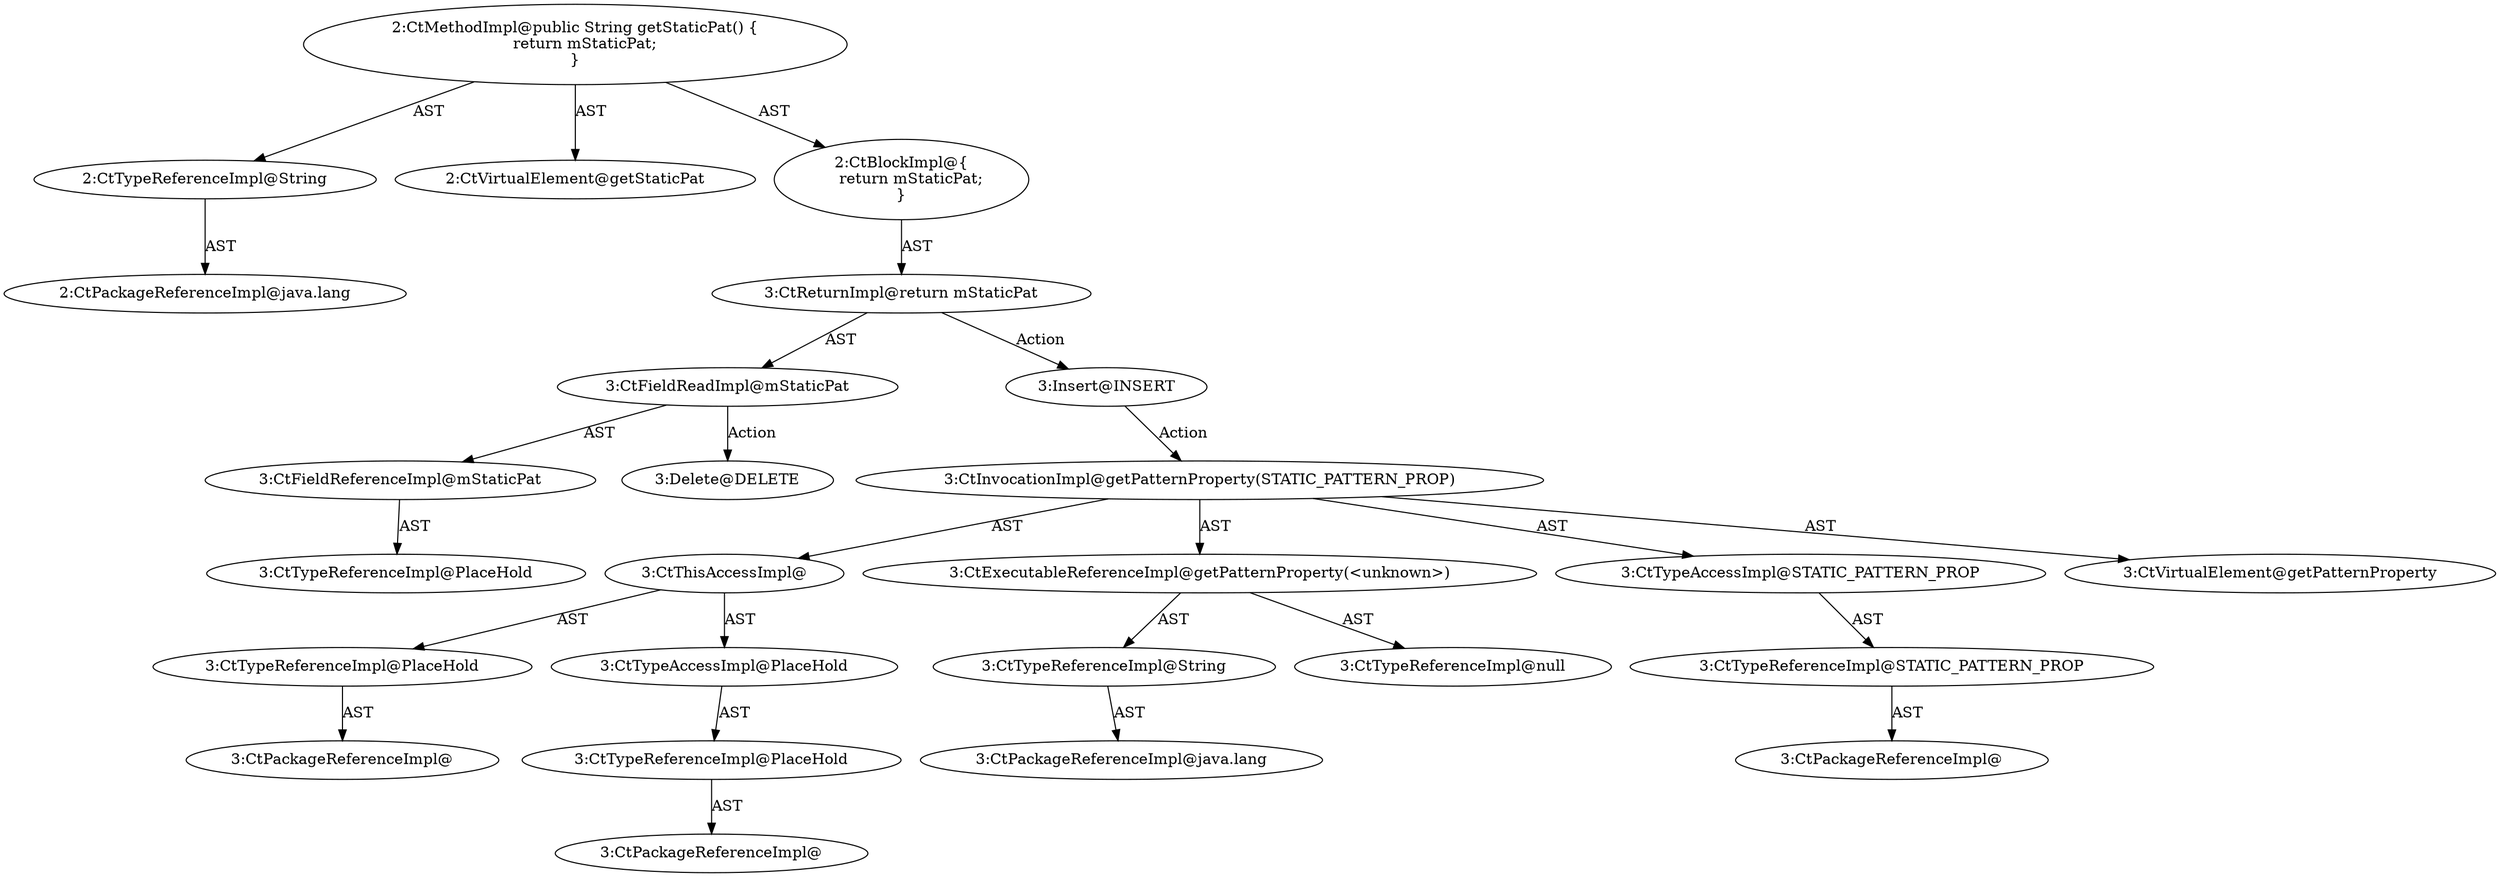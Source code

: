 digraph "getStaticPat#?" {
0 [label="2:CtTypeReferenceImpl@String" shape=ellipse]
1 [label="2:CtPackageReferenceImpl@java.lang" shape=ellipse]
2 [label="2:CtVirtualElement@getStaticPat" shape=ellipse]
3 [label="3:CtFieldReferenceImpl@mStaticPat" shape=ellipse]
4 [label="3:CtTypeReferenceImpl@PlaceHold" shape=ellipse]
5 [label="3:CtFieldReadImpl@mStaticPat" shape=ellipse]
6 [label="3:CtReturnImpl@return mStaticPat" shape=ellipse]
7 [label="2:CtBlockImpl@\{
    return mStaticPat;
\}" shape=ellipse]
8 [label="2:CtMethodImpl@public String getStaticPat() \{
    return mStaticPat;
\}" shape=ellipse]
9 [label="3:Delete@DELETE" shape=ellipse]
10 [label="3:Insert@INSERT" shape=ellipse]
11 [label="3:CtPackageReferenceImpl@" shape=ellipse]
12 [label="3:CtTypeReferenceImpl@PlaceHold" shape=ellipse]
13 [label="3:CtPackageReferenceImpl@" shape=ellipse]
14 [label="3:CtTypeReferenceImpl@PlaceHold" shape=ellipse]
15 [label="3:CtTypeAccessImpl@PlaceHold" shape=ellipse]
16 [label="3:CtThisAccessImpl@" shape=ellipse]
17 [label="3:CtPackageReferenceImpl@java.lang" shape=ellipse]
18 [label="3:CtTypeReferenceImpl@String" shape=ellipse]
19 [label="3:CtTypeReferenceImpl@null" shape=ellipse]
20 [label="3:CtExecutableReferenceImpl@getPatternProperty(<unknown>)" shape=ellipse]
21 [label="3:CtPackageReferenceImpl@" shape=ellipse]
22 [label="3:CtTypeReferenceImpl@STATIC_PATTERN_PROP" shape=ellipse]
23 [label="3:CtTypeAccessImpl@STATIC_PATTERN_PROP" shape=ellipse]
24 [label="3:CtInvocationImpl@getPatternProperty(STATIC_PATTERN_PROP)" shape=ellipse]
25 [label="3:CtVirtualElement@getPatternProperty" shape=ellipse]
0 -> 1 [label="AST"];
3 -> 4 [label="AST"];
5 -> 3 [label="AST"];
5 -> 9 [label="Action"];
6 -> 5 [label="AST"];
6 -> 10 [label="Action"];
7 -> 6 [label="AST"];
8 -> 2 [label="AST"];
8 -> 0 [label="AST"];
8 -> 7 [label="AST"];
10 -> 24 [label="Action"];
12 -> 11 [label="AST"];
14 -> 13 [label="AST"];
15 -> 14 [label="AST"];
16 -> 12 [label="AST"];
16 -> 15 [label="AST"];
18 -> 17 [label="AST"];
20 -> 18 [label="AST"];
20 -> 19 [label="AST"];
22 -> 21 [label="AST"];
23 -> 22 [label="AST"];
24 -> 25 [label="AST"];
24 -> 16 [label="AST"];
24 -> 20 [label="AST"];
24 -> 23 [label="AST"];
}